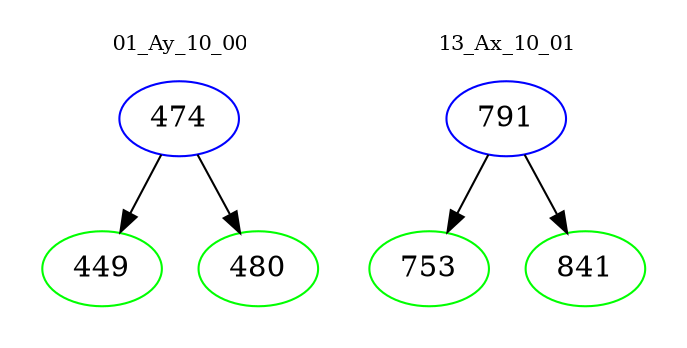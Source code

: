 digraph{
subgraph cluster_0 {
color = white
label = "01_Ay_10_00";
fontsize=10;
T0_474 [label="474", color="blue"]
T0_474 -> T0_449 [color="black"]
T0_449 [label="449", color="green"]
T0_474 -> T0_480 [color="black"]
T0_480 [label="480", color="green"]
}
subgraph cluster_1 {
color = white
label = "13_Ax_10_01";
fontsize=10;
T1_791 [label="791", color="blue"]
T1_791 -> T1_753 [color="black"]
T1_753 [label="753", color="green"]
T1_791 -> T1_841 [color="black"]
T1_841 [label="841", color="green"]
}
}
